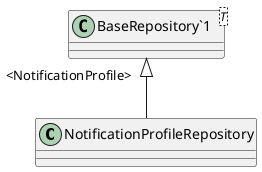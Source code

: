 @startuml
class NotificationProfileRepository {
}
class "BaseRepository`1"<T> {
}
"BaseRepository`1" "<NotificationProfile>" <|-- NotificationProfileRepository
@enduml
